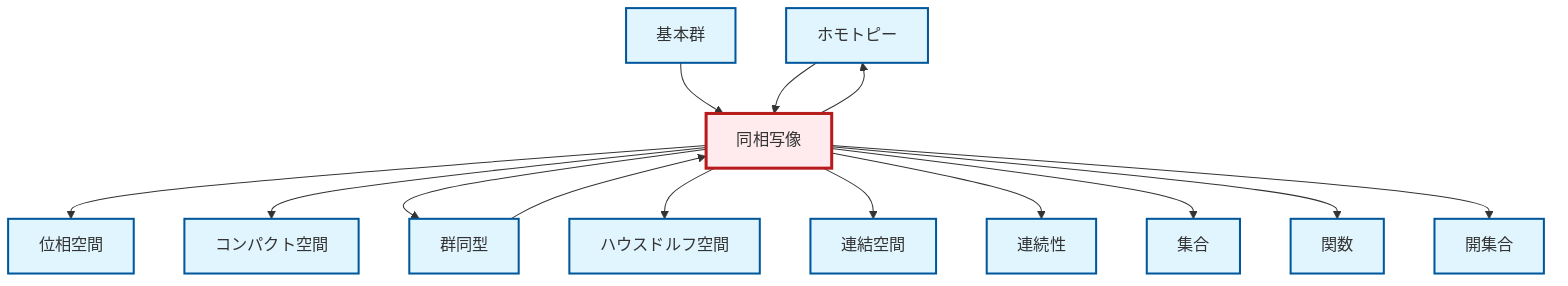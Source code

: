 graph TD
    classDef definition fill:#e1f5fe,stroke:#01579b,stroke-width:2px
    classDef theorem fill:#f3e5f5,stroke:#4a148c,stroke-width:2px
    classDef axiom fill:#fff3e0,stroke:#e65100,stroke-width:2px
    classDef example fill:#e8f5e9,stroke:#1b5e20,stroke-width:2px
    classDef current fill:#ffebee,stroke:#b71c1c,stroke-width:3px
    def-compact["コンパクト空間"]:::definition
    def-continuity["連続性"]:::definition
    def-homotopy["ホモトピー"]:::definition
    def-isomorphism["群同型"]:::definition
    def-topological-space["位相空間"]:::definition
    def-connected["連結空間"]:::definition
    def-homeomorphism["同相写像"]:::definition
    def-hausdorff["ハウスドルフ空間"]:::definition
    def-fundamental-group["基本群"]:::definition
    def-set["集合"]:::definition
    def-open-set["開集合"]:::definition
    def-function["関数"]:::definition
    def-homeomorphism --> def-homotopy
    def-homeomorphism --> def-topological-space
    def-fundamental-group --> def-homeomorphism
    def-isomorphism --> def-homeomorphism
    def-homeomorphism --> def-compact
    def-homeomorphism --> def-isomorphism
    def-homeomorphism --> def-hausdorff
    def-homeomorphism --> def-connected
    def-homeomorphism --> def-continuity
    def-homeomorphism --> def-set
    def-homeomorphism --> def-function
    def-homeomorphism --> def-open-set
    def-homotopy --> def-homeomorphism
    class def-homeomorphism current